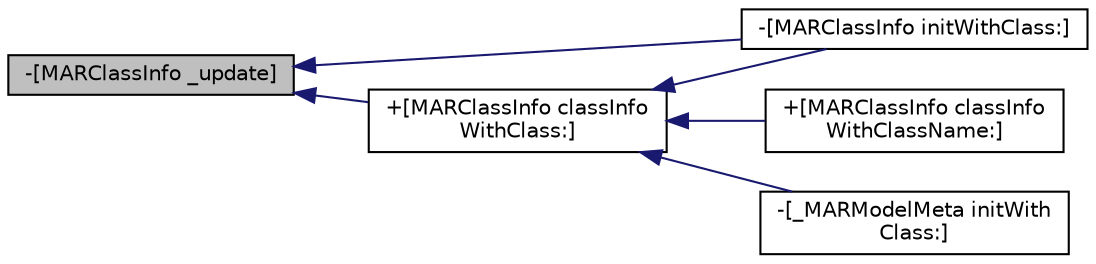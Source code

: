 digraph "-[MARClassInfo _update]"
{
  edge [fontname="Helvetica",fontsize="10",labelfontname="Helvetica",labelfontsize="10"];
  node [fontname="Helvetica",fontsize="10",shape=record];
  rankdir="LR";
  Node2 [label="-[MARClassInfo _update]",height=0.2,width=0.4,color="black", fillcolor="grey75", style="filled", fontcolor="black"];
  Node2 -> Node3 [dir="back",color="midnightblue",fontsize="10",style="solid",fontname="Helvetica"];
  Node3 [label="-[MARClassInfo initWithClass:]",height=0.2,width=0.4,color="black", fillcolor="white", style="filled",URL="$interface_m_a_r_class_info.html#a1a48eba29b3dbc9fde95f62721e0b26c"];
  Node2 -> Node4 [dir="back",color="midnightblue",fontsize="10",style="solid",fontname="Helvetica"];
  Node4 [label="+[MARClassInfo classInfo\lWithClass:]",height=0.2,width=0.4,color="black", fillcolor="white", style="filled",URL="$interface_m_a_r_class_info.html#acff0082c25a0ba994f9f9dc7b9642523"];
  Node4 -> Node3 [dir="back",color="midnightblue",fontsize="10",style="solid",fontname="Helvetica"];
  Node4 -> Node5 [dir="back",color="midnightblue",fontsize="10",style="solid",fontname="Helvetica"];
  Node5 [label="+[MARClassInfo classInfo\lWithClassName:]",height=0.2,width=0.4,color="black", fillcolor="white", style="filled",URL="$interface_m_a_r_class_info.html#af02aef4558c3d2d1060850a8564c2710"];
  Node4 -> Node6 [dir="back",color="midnightblue",fontsize="10",style="solid",fontname="Helvetica"];
  Node6 [label="-[_MARModelMeta initWith\lClass:]",height=0.2,width=0.4,color="black", fillcolor="white", style="filled",URL="$interface___m_a_r_model_meta.html#a67ce54090c69f7372e1f1edf677589ec"];
}
